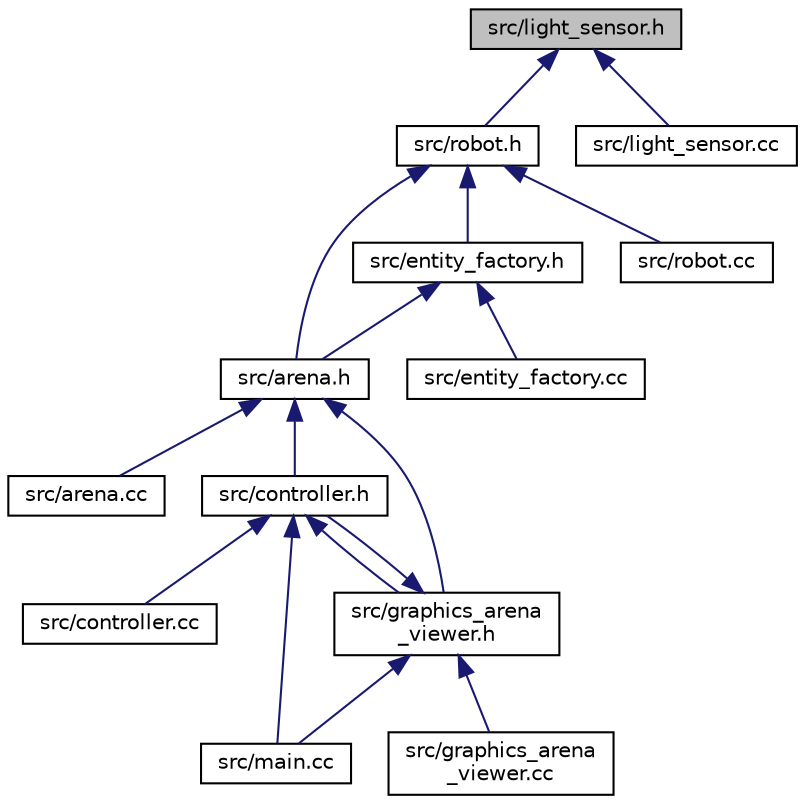 digraph "src/light_sensor.h"
{
  edge [fontname="Helvetica",fontsize="10",labelfontname="Helvetica",labelfontsize="10"];
  node [fontname="Helvetica",fontsize="10",shape=record];
  Node1 [label="src/light_sensor.h",height=0.2,width=0.4,color="black", fillcolor="grey75", style="filled", fontcolor="black"];
  Node1 -> Node2 [dir="back",color="midnightblue",fontsize="10",style="solid"];
  Node2 [label="src/robot.h",height=0.2,width=0.4,color="black", fillcolor="white", style="filled",URL="$robot_8h.html"];
  Node2 -> Node3 [dir="back",color="midnightblue",fontsize="10",style="solid"];
  Node3 [label="src/entity_factory.h",height=0.2,width=0.4,color="black", fillcolor="white", style="filled",URL="$entity__factory_8h.html"];
  Node3 -> Node4 [dir="back",color="midnightblue",fontsize="10",style="solid"];
  Node4 [label="src/arena.h",height=0.2,width=0.4,color="black", fillcolor="white", style="filled",URL="$arena_8h.html"];
  Node4 -> Node5 [dir="back",color="midnightblue",fontsize="10",style="solid"];
  Node5 [label="src/arena.cc",height=0.2,width=0.4,color="black", fillcolor="white", style="filled",URL="$arena_8cc.html"];
  Node4 -> Node6 [dir="back",color="midnightblue",fontsize="10",style="solid"];
  Node6 [label="src/controller.h",height=0.2,width=0.4,color="black", fillcolor="white", style="filled",URL="$controller_8h.html"];
  Node6 -> Node7 [dir="back",color="midnightblue",fontsize="10",style="solid"];
  Node7 [label="src/controller.cc",height=0.2,width=0.4,color="black", fillcolor="white", style="filled",URL="$controller_8cc.html"];
  Node6 -> Node8 [dir="back",color="midnightblue",fontsize="10",style="solid"];
  Node8 [label="src/graphics_arena\l_viewer.h",height=0.2,width=0.4,color="black", fillcolor="white", style="filled",URL="$graphics__arena__viewer_8h.html"];
  Node8 -> Node6 [dir="back",color="midnightblue",fontsize="10",style="solid"];
  Node8 -> Node9 [dir="back",color="midnightblue",fontsize="10",style="solid"];
  Node9 [label="src/graphics_arena\l_viewer.cc",height=0.2,width=0.4,color="black", fillcolor="white", style="filled",URL="$graphics__arena__viewer_8cc.html"];
  Node8 -> Node10 [dir="back",color="midnightblue",fontsize="10",style="solid"];
  Node10 [label="src/main.cc",height=0.2,width=0.4,color="black", fillcolor="white", style="filled",URL="$main_8cc.html"];
  Node6 -> Node10 [dir="back",color="midnightblue",fontsize="10",style="solid"];
  Node4 -> Node8 [dir="back",color="midnightblue",fontsize="10",style="solid"];
  Node3 -> Node11 [dir="back",color="midnightblue",fontsize="10",style="solid"];
  Node11 [label="src/entity_factory.cc",height=0.2,width=0.4,color="black", fillcolor="white", style="filled",URL="$entity__factory_8cc.html"];
  Node2 -> Node4 [dir="back",color="midnightblue",fontsize="10",style="solid"];
  Node2 -> Node12 [dir="back",color="midnightblue",fontsize="10",style="solid"];
  Node12 [label="src/robot.cc",height=0.2,width=0.4,color="black", fillcolor="white", style="filled",URL="$robot_8cc.html"];
  Node1 -> Node13 [dir="back",color="midnightblue",fontsize="10",style="solid"];
  Node13 [label="src/light_sensor.cc",height=0.2,width=0.4,color="black", fillcolor="white", style="filled",URL="$light__sensor_8cc.html"];
}
